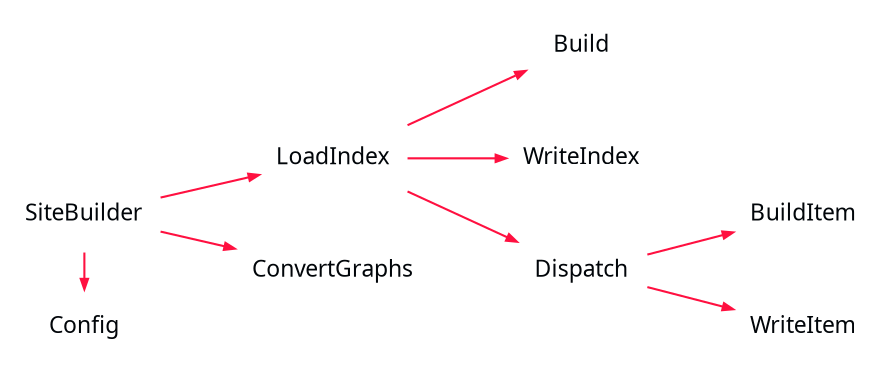 digraph {
    bgcolor = none;
    rankdir = "LR";
    node [
		shape     = none
		fontname  = "Segoe UI"
		fontcolor = "#010509FF"
		fontsize  = "11"
	]
    edge [
		arrowsize = "0.5"
		color     = "#FF1040FF"
	]

      SiteBuilder->Config;

      {rank=same Config SiteBuilder}

      SiteBuilder->LoadIndex

      LoadIndex->Build;
      LoadIndex->WriteIndex;
      LoadIndex->Dispatch;

      Dispatch->BuildItem
      Dispatch->WriteItem
      SiteBuilder->ConvertGraphs;
}
